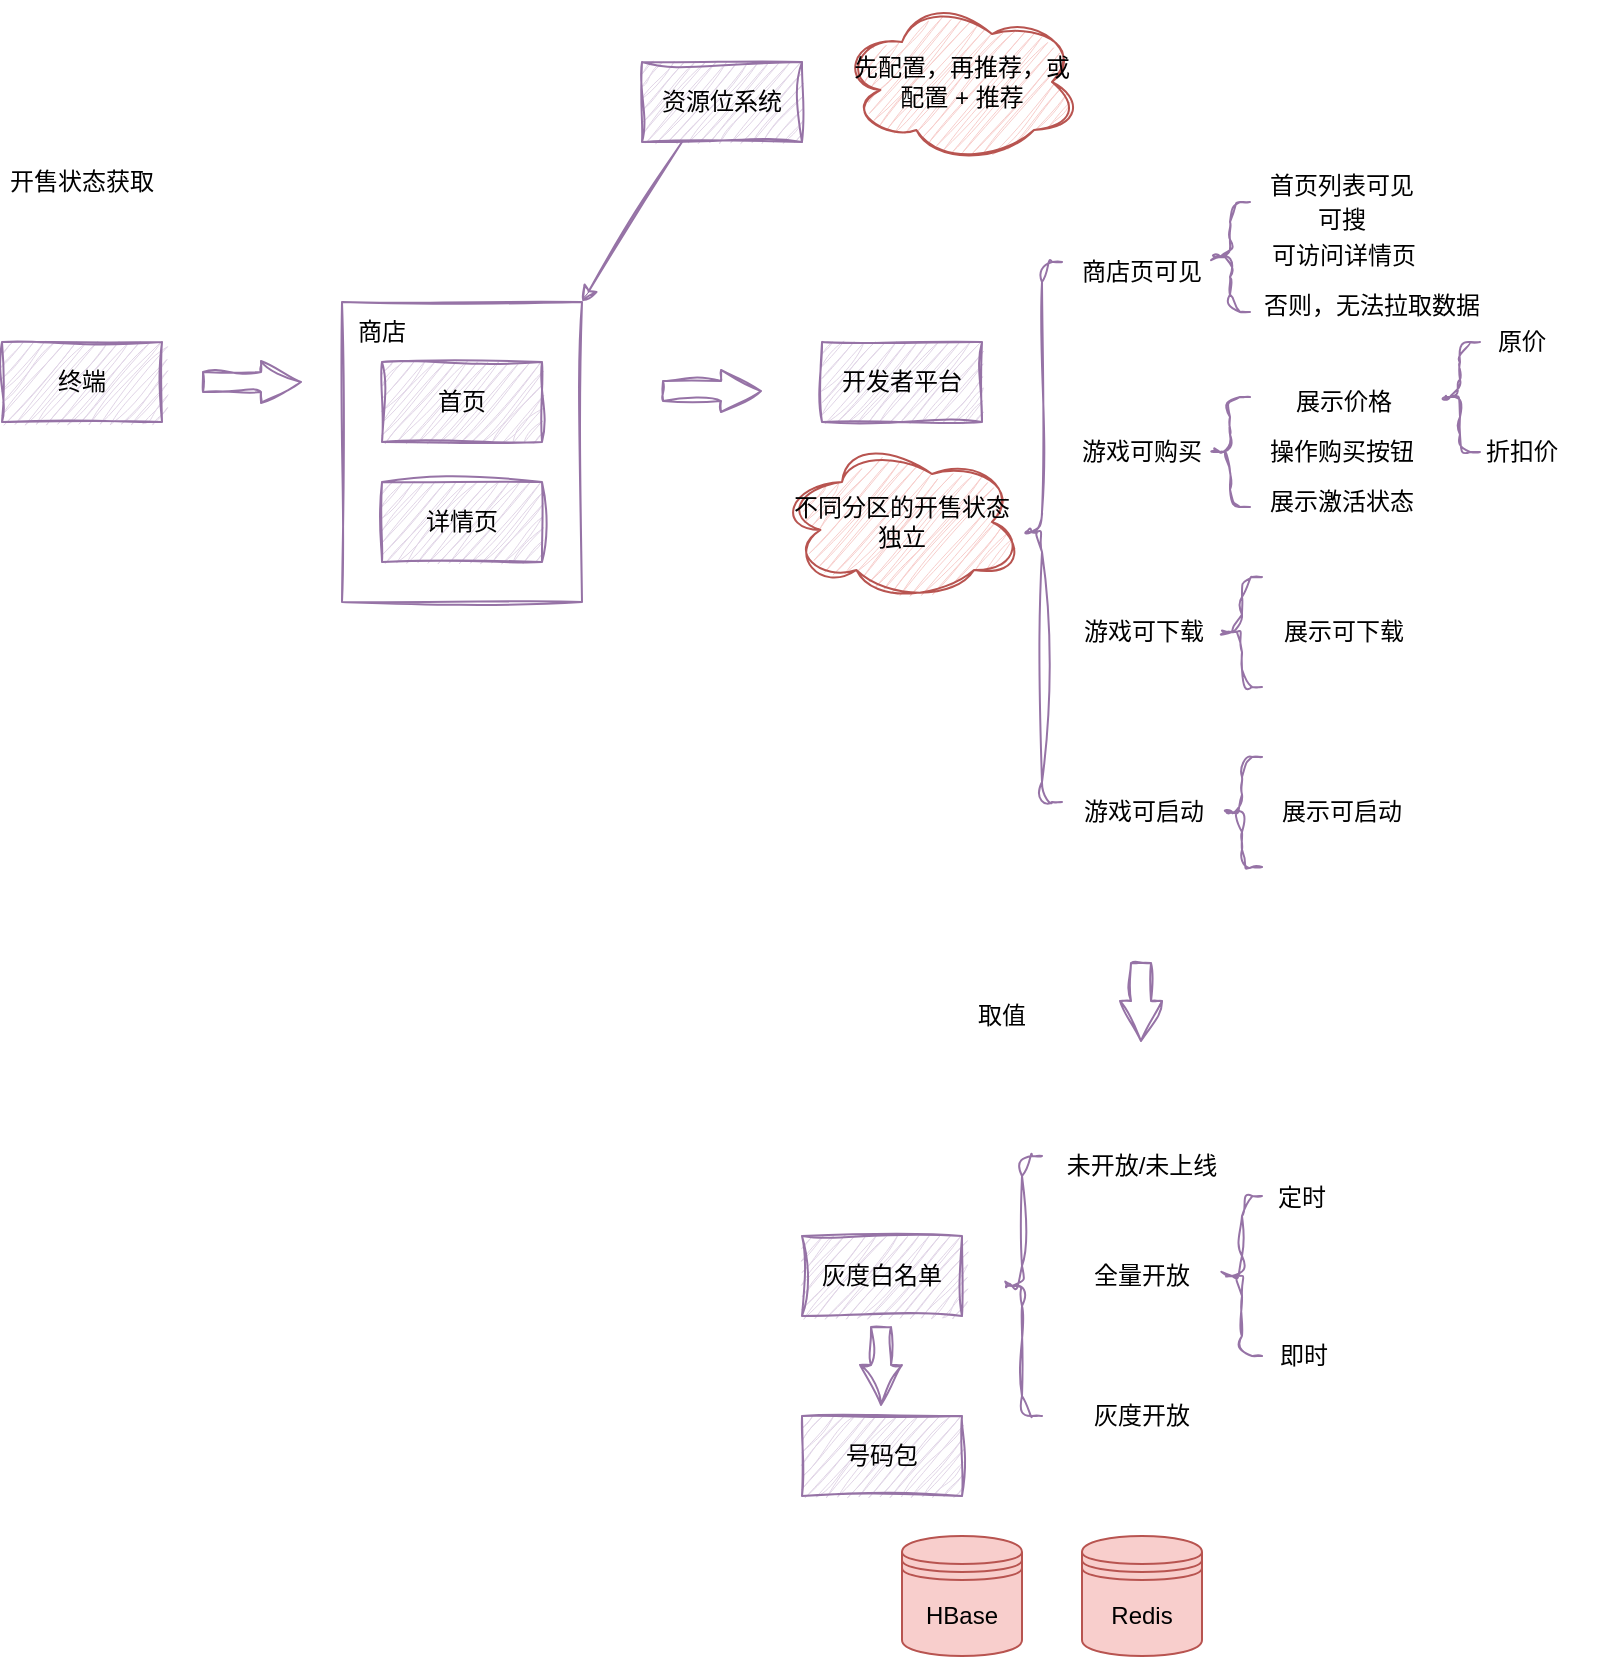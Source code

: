 <mxfile version="21.6.6" type="github">
  <diagram name="第 1 页" id="RN8D6trhCSr_xTsAeLv5">
    <mxGraphModel dx="1525" dy="2227" grid="1" gridSize="10" guides="1" tooltips="1" connect="1" arrows="1" fold="1" page="1" pageScale="1" pageWidth="827" pageHeight="1169" math="0" shadow="0">
      <root>
        <mxCell id="0" />
        <mxCell id="1" parent="0" />
        <mxCell id="tqhBYrK17Wl8zSmaN2CT-5" value="" style="rounded=0;whiteSpace=wrap;html=1;fillColor=none;sketch=1;curveFitting=1;jiggle=2;strokeColor=#9673a6;" vertex="1" parent="1">
          <mxGeometry x="170" y="120" width="120" height="150" as="geometry" />
        </mxCell>
        <mxCell id="tqhBYrK17Wl8zSmaN2CT-1" value="开售状态获取" style="rounded=0;whiteSpace=wrap;html=1;fillColor=none;sketch=1;curveFitting=1;jiggle=2;strokeColor=none;" vertex="1" parent="1">
          <mxGeometry y="40" width="80" height="40" as="geometry" />
        </mxCell>
        <mxCell id="tqhBYrK17Wl8zSmaN2CT-2" value="终端" style="rounded=0;whiteSpace=wrap;html=1;fillColor=#e1d5e7;sketch=1;curveFitting=1;jiggle=2;strokeColor=#9673a6;" vertex="1" parent="1">
          <mxGeometry y="140" width="80" height="40" as="geometry" />
        </mxCell>
        <mxCell id="tqhBYrK17Wl8zSmaN2CT-3" value="首页" style="rounded=0;whiteSpace=wrap;html=1;fillColor=#e1d5e7;sketch=1;curveFitting=1;jiggle=2;strokeColor=#9673a6;" vertex="1" parent="1">
          <mxGeometry x="190" y="150" width="80" height="40" as="geometry" />
        </mxCell>
        <mxCell id="tqhBYrK17Wl8zSmaN2CT-4" value="开发者平台" style="rounded=0;whiteSpace=wrap;html=1;fillColor=#e1d5e7;sketch=1;curveFitting=1;jiggle=2;strokeColor=#9673a6;" vertex="1" parent="1">
          <mxGeometry x="410" y="140" width="80" height="40" as="geometry" />
        </mxCell>
        <mxCell id="tqhBYrK17Wl8zSmaN2CT-6" value="详情页" style="rounded=0;whiteSpace=wrap;html=1;fillColor=#e1d5e7;sketch=1;curveFitting=1;jiggle=2;strokeColor=#9673a6;" vertex="1" parent="1">
          <mxGeometry x="190" y="210" width="80" height="40" as="geometry" />
        </mxCell>
        <mxCell id="tqhBYrK17Wl8zSmaN2CT-7" value="商店" style="rounded=0;whiteSpace=wrap;html=1;fillColor=none;sketch=1;curveFitting=1;jiggle=2;strokeColor=none;" vertex="1" parent="1">
          <mxGeometry x="170" y="120" width="40" height="30" as="geometry" />
        </mxCell>
        <mxCell id="tqhBYrK17Wl8zSmaN2CT-8" value="" style="shape=curlyBracket;whiteSpace=wrap;html=1;rounded=1;labelPosition=left;verticalLabelPosition=middle;align=right;verticalAlign=middle;fillColor=none;strokeColor=#9673a6;sketch=1;curveFitting=1;jiggle=2;" vertex="1" parent="1">
          <mxGeometry x="510" y="100" width="20" height="270" as="geometry" />
        </mxCell>
        <mxCell id="tqhBYrK17Wl8zSmaN2CT-9" value="商店页可见" style="rounded=0;whiteSpace=wrap;html=1;fillColor=none;sketch=1;curveFitting=1;jiggle=2;strokeColor=none;" vertex="1" parent="1">
          <mxGeometry x="530" y="90" width="80" height="30" as="geometry" />
        </mxCell>
        <mxCell id="tqhBYrK17Wl8zSmaN2CT-10" value="游戏可购买" style="rounded=0;whiteSpace=wrap;html=1;fillColor=none;sketch=1;curveFitting=1;jiggle=2;strokeColor=none;" vertex="1" parent="1">
          <mxGeometry x="530" y="180" width="80" height="30" as="geometry" />
        </mxCell>
        <mxCell id="tqhBYrK17Wl8zSmaN2CT-11" value="游戏可下载" style="rounded=0;whiteSpace=wrap;html=1;fillColor=none;sketch=1;curveFitting=1;jiggle=2;strokeColor=none;" vertex="1" parent="1">
          <mxGeometry x="531" y="270" width="80" height="30" as="geometry" />
        </mxCell>
        <mxCell id="tqhBYrK17Wl8zSmaN2CT-12" value="游戏可启动" style="rounded=0;whiteSpace=wrap;html=1;fillColor=none;sketch=1;curveFitting=1;jiggle=2;strokeColor=none;" vertex="1" parent="1">
          <mxGeometry x="531" y="360" width="80" height="30" as="geometry" />
        </mxCell>
        <mxCell id="tqhBYrK17Wl8zSmaN2CT-13" value="" style="shape=flexArrow;endArrow=classic;html=1;rounded=0;endWidth=10;endSize=6.33;fillColor=none;strokeColor=#9673a6;sketch=1;curveFitting=1;jiggle=2;" edge="1" parent="1">
          <mxGeometry width="50" height="50" relative="1" as="geometry">
            <mxPoint x="569.5" y="450" as="sourcePoint" />
            <mxPoint x="569.5" y="490" as="targetPoint" />
          </mxGeometry>
        </mxCell>
        <mxCell id="tqhBYrK17Wl8zSmaN2CT-14" value="" style="shape=curlyBracket;whiteSpace=wrap;html=1;rounded=1;labelPosition=left;verticalLabelPosition=middle;align=right;verticalAlign=middle;fillColor=none;strokeColor=#9673a6;sketch=1;curveFitting=1;jiggle=2;" vertex="1" parent="1">
          <mxGeometry x="500" y="547" width="20" height="130" as="geometry" />
        </mxCell>
        <mxCell id="tqhBYrK17Wl8zSmaN2CT-15" value="未开放/未上线" style="rounded=0;whiteSpace=wrap;html=1;fillColor=none;sketch=1;curveFitting=1;jiggle=2;strokeColor=none;" vertex="1" parent="1">
          <mxGeometry x="530" y="537" width="80" height="30" as="geometry" />
        </mxCell>
        <mxCell id="tqhBYrK17Wl8zSmaN2CT-16" value="全量开放" style="rounded=0;whiteSpace=wrap;html=1;fillColor=none;sketch=1;curveFitting=1;jiggle=2;strokeColor=none;" vertex="1" parent="1">
          <mxGeometry x="530" y="592" width="80" height="30" as="geometry" />
        </mxCell>
        <mxCell id="tqhBYrK17Wl8zSmaN2CT-17" value="灰度开放" style="rounded=0;whiteSpace=wrap;html=1;fillColor=none;sketch=1;curveFitting=1;jiggle=2;strokeColor=none;" vertex="1" parent="1">
          <mxGeometry x="530" y="662" width="80" height="30" as="geometry" />
        </mxCell>
        <mxCell id="tqhBYrK17Wl8zSmaN2CT-18" value="" style="shape=curlyBracket;whiteSpace=wrap;html=1;rounded=1;labelPosition=left;verticalLabelPosition=middle;align=right;verticalAlign=middle;fillColor=none;strokeColor=#9673a6;sketch=1;curveFitting=1;jiggle=2;" vertex="1" parent="1">
          <mxGeometry x="610" y="567" width="20" height="80" as="geometry" />
        </mxCell>
        <mxCell id="tqhBYrK17Wl8zSmaN2CT-19" value="定时" style="rounded=0;whiteSpace=wrap;html=1;fillColor=none;sketch=1;curveFitting=1;jiggle=2;strokeColor=none;" vertex="1" parent="1">
          <mxGeometry x="610" y="553" width="80" height="30" as="geometry" />
        </mxCell>
        <mxCell id="tqhBYrK17Wl8zSmaN2CT-20" value="即时" style="rounded=0;whiteSpace=wrap;html=1;fillColor=none;sketch=1;curveFitting=1;jiggle=2;strokeColor=none;" vertex="1" parent="1">
          <mxGeometry x="611" y="632" width="80" height="30" as="geometry" />
        </mxCell>
        <mxCell id="tqhBYrK17Wl8zSmaN2CT-21" value="" style="shape=flexArrow;endArrow=classic;html=1;rounded=0;endWidth=10;endSize=6.33;fillColor=none;strokeColor=#9673a6;sketch=1;curveFitting=1;jiggle=2;" edge="1" parent="1">
          <mxGeometry width="50" height="50" relative="1" as="geometry">
            <mxPoint x="100" y="160" as="sourcePoint" />
            <mxPoint x="150" y="160" as="targetPoint" />
          </mxGeometry>
        </mxCell>
        <mxCell id="tqhBYrK17Wl8zSmaN2CT-22" value="" style="shape=flexArrow;endArrow=classic;html=1;rounded=0;endWidth=10;endSize=6.33;fillColor=none;strokeColor=#9673a6;sketch=1;curveFitting=1;jiggle=2;" edge="1" parent="1">
          <mxGeometry width="50" height="50" relative="1" as="geometry">
            <mxPoint x="330" y="164.5" as="sourcePoint" />
            <mxPoint x="380" y="164.5" as="targetPoint" />
          </mxGeometry>
        </mxCell>
        <mxCell id="tqhBYrK17Wl8zSmaN2CT-23" value="取值" style="rounded=0;whiteSpace=wrap;html=1;fillColor=none;sketch=1;curveFitting=1;jiggle=2;strokeColor=none;" vertex="1" parent="1">
          <mxGeometry x="460" y="457" width="80" height="40" as="geometry" />
        </mxCell>
        <mxCell id="tqhBYrK17Wl8zSmaN2CT-24" value="灰度白名单" style="rounded=0;whiteSpace=wrap;html=1;fillColor=#e1d5e7;sketch=1;curveFitting=1;jiggle=2;strokeColor=#9673a6;" vertex="1" parent="1">
          <mxGeometry x="400" y="587" width="80" height="40" as="geometry" />
        </mxCell>
        <mxCell id="tqhBYrK17Wl8zSmaN2CT-25" value="号码包" style="rounded=0;whiteSpace=wrap;html=1;fillColor=#e1d5e7;sketch=1;curveFitting=1;jiggle=2;strokeColor=#9673a6;" vertex="1" parent="1">
          <mxGeometry x="400" y="677" width="80" height="40" as="geometry" />
        </mxCell>
        <mxCell id="tqhBYrK17Wl8zSmaN2CT-26" value="" style="shape=flexArrow;endArrow=classic;html=1;rounded=0;endWidth=10;endSize=6.33;fillColor=none;strokeColor=#9673a6;sketch=1;curveFitting=1;jiggle=2;" edge="1" parent="1">
          <mxGeometry width="50" height="50" relative="1" as="geometry">
            <mxPoint x="439.5" y="632" as="sourcePoint" />
            <mxPoint x="439.5" y="672" as="targetPoint" />
          </mxGeometry>
        </mxCell>
        <mxCell id="tqhBYrK17Wl8zSmaN2CT-27" value="资源位系统" style="rounded=0;whiteSpace=wrap;html=1;fillColor=#e1d5e7;sketch=1;curveFitting=1;jiggle=2;strokeColor=#9673a6;" vertex="1" parent="1">
          <mxGeometry x="320" width="80" height="40" as="geometry" />
        </mxCell>
        <mxCell id="tqhBYrK17Wl8zSmaN2CT-28" value="" style="endArrow=classic;html=1;rounded=0;exitX=0.25;exitY=1;exitDx=0;exitDy=0;entryX=1;entryY=0;entryDx=0;entryDy=0;sketch=1;curveFitting=1;jiggle=2;fillColor=#e1d5e7;strokeColor=#9673a6;" edge="1" parent="1" source="tqhBYrK17Wl8zSmaN2CT-27" target="tqhBYrK17Wl8zSmaN2CT-5">
          <mxGeometry width="50" height="50" relative="1" as="geometry">
            <mxPoint x="210" y="70" as="sourcePoint" />
            <mxPoint x="260" y="20" as="targetPoint" />
          </mxGeometry>
        </mxCell>
        <mxCell id="tqhBYrK17Wl8zSmaN2CT-30" value="先配置，再推荐，或配置 + 推荐" style="ellipse;shape=cloud;whiteSpace=wrap;html=1;fillColor=#f8cecc;strokeColor=#b85450;sketch=1;curveFitting=1;jiggle=2;" vertex="1" parent="1">
          <mxGeometry x="420" y="-30" width="120" height="80" as="geometry" />
        </mxCell>
        <mxCell id="tqhBYrK17Wl8zSmaN2CT-32" value="HBase" style="shape=datastore;whiteSpace=wrap;html=1;fillColor=#f8cecc;strokeColor=#b85450;" vertex="1" parent="1">
          <mxGeometry x="450" y="737" width="60" height="60" as="geometry" />
        </mxCell>
        <mxCell id="tqhBYrK17Wl8zSmaN2CT-33" value="Redis" style="shape=datastore;whiteSpace=wrap;html=1;fillColor=#f8cecc;strokeColor=#b85450;" vertex="1" parent="1">
          <mxGeometry x="540" y="737" width="60" height="60" as="geometry" />
        </mxCell>
        <mxCell id="tqhBYrK17Wl8zSmaN2CT-34" value="" style="shape=curlyBracket;whiteSpace=wrap;html=1;rounded=1;labelPosition=left;verticalLabelPosition=middle;align=right;verticalAlign=middle;fillColor=none;strokeColor=#9673a6;sketch=1;curveFitting=1;jiggle=2;size=0.5;" vertex="1" parent="1">
          <mxGeometry x="604" y="70" width="20" height="55" as="geometry" />
        </mxCell>
        <mxCell id="tqhBYrK17Wl8zSmaN2CT-35" value="首页列表可见" style="rounded=0;whiteSpace=wrap;html=1;fillColor=none;sketch=1;curveFitting=1;jiggle=2;strokeColor=none;" vertex="1" parent="1">
          <mxGeometry x="630" y="42" width="80" height="40" as="geometry" />
        </mxCell>
        <mxCell id="tqhBYrK17Wl8zSmaN2CT-36" value="可搜" style="rounded=0;whiteSpace=wrap;html=1;fillColor=none;sketch=1;curveFitting=1;jiggle=2;strokeColor=none;" vertex="1" parent="1">
          <mxGeometry x="630" y="59" width="80" height="40" as="geometry" />
        </mxCell>
        <mxCell id="tqhBYrK17Wl8zSmaN2CT-37" value="可访问详情页" style="rounded=0;whiteSpace=wrap;html=1;fillColor=none;sketch=1;curveFitting=1;jiggle=2;strokeColor=none;" vertex="1" parent="1">
          <mxGeometry x="631" y="77" width="80" height="40" as="geometry" />
        </mxCell>
        <mxCell id="tqhBYrK17Wl8zSmaN2CT-38" value="否则，无法拉取数据" style="rounded=0;whiteSpace=wrap;html=1;fillColor=none;sketch=1;curveFitting=1;jiggle=2;strokeColor=none;" vertex="1" parent="1">
          <mxGeometry x="630" y="102" width="110" height="40" as="geometry" />
        </mxCell>
        <mxCell id="tqhBYrK17Wl8zSmaN2CT-39" value="" style="shape=curlyBracket;whiteSpace=wrap;html=1;rounded=1;labelPosition=left;verticalLabelPosition=middle;align=right;verticalAlign=middle;fillColor=none;strokeColor=#9673a6;sketch=1;curveFitting=1;jiggle=2;size=0.5;" vertex="1" parent="1">
          <mxGeometry x="604" y="167.5" width="20" height="55" as="geometry" />
        </mxCell>
        <mxCell id="tqhBYrK17Wl8zSmaN2CT-41" value="展示价格" style="rounded=0;whiteSpace=wrap;html=1;fillColor=none;sketch=1;curveFitting=1;jiggle=2;strokeColor=none;" vertex="1" parent="1">
          <mxGeometry x="631" y="150" width="80" height="40" as="geometry" />
        </mxCell>
        <mxCell id="tqhBYrK17Wl8zSmaN2CT-42" value="操作购买按钮" style="rounded=0;whiteSpace=wrap;html=1;fillColor=none;sketch=1;curveFitting=1;jiggle=2;strokeColor=none;" vertex="1" parent="1">
          <mxGeometry x="630" y="175" width="80" height="40" as="geometry" />
        </mxCell>
        <mxCell id="tqhBYrK17Wl8zSmaN2CT-43" value="展示激活状态" style="rounded=0;whiteSpace=wrap;html=1;fillColor=none;sketch=1;curveFitting=1;jiggle=2;strokeColor=none;" vertex="1" parent="1">
          <mxGeometry x="630" y="200" width="80" height="40" as="geometry" />
        </mxCell>
        <mxCell id="tqhBYrK17Wl8zSmaN2CT-44" value="" style="shape=curlyBracket;whiteSpace=wrap;html=1;rounded=1;labelPosition=left;verticalLabelPosition=middle;align=right;verticalAlign=middle;fillColor=none;strokeColor=#9673a6;sketch=1;curveFitting=1;jiggle=2;size=0.5;" vertex="1" parent="1">
          <mxGeometry x="610" y="257.5" width="20" height="55" as="geometry" />
        </mxCell>
        <mxCell id="tqhBYrK17Wl8zSmaN2CT-47" value="展示可下载" style="rounded=0;whiteSpace=wrap;html=1;fillColor=none;sketch=1;curveFitting=1;jiggle=2;strokeColor=none;" vertex="1" parent="1">
          <mxGeometry x="631" y="265" width="80" height="40" as="geometry" />
        </mxCell>
        <mxCell id="tqhBYrK17Wl8zSmaN2CT-48" value="" style="shape=curlyBracket;whiteSpace=wrap;html=1;rounded=1;labelPosition=left;verticalLabelPosition=middle;align=right;verticalAlign=middle;fillColor=none;strokeColor=#9673a6;sketch=1;curveFitting=1;jiggle=2;size=0.5;" vertex="1" parent="1">
          <mxGeometry x="610" y="347.5" width="20" height="55" as="geometry" />
        </mxCell>
        <mxCell id="tqhBYrK17Wl8zSmaN2CT-49" value="展示可启动" style="rounded=0;whiteSpace=wrap;html=1;fillColor=none;sketch=1;curveFitting=1;jiggle=2;strokeColor=none;" vertex="1" parent="1">
          <mxGeometry x="630" y="355" width="80" height="40" as="geometry" />
        </mxCell>
        <mxCell id="tqhBYrK17Wl8zSmaN2CT-50" value="" style="shape=curlyBracket;whiteSpace=wrap;html=1;rounded=1;labelPosition=left;verticalLabelPosition=middle;align=right;verticalAlign=middle;fillColor=none;strokeColor=#9673a6;sketch=1;curveFitting=1;jiggle=2;size=0.5;" vertex="1" parent="1">
          <mxGeometry x="719" y="140" width="20" height="55" as="geometry" />
        </mxCell>
        <mxCell id="tqhBYrK17Wl8zSmaN2CT-52" value="原价" style="rounded=0;whiteSpace=wrap;html=1;fillColor=none;sketch=1;curveFitting=1;jiggle=2;strokeColor=none;" vertex="1" parent="1">
          <mxGeometry x="720" y="120" width="80" height="40" as="geometry" />
        </mxCell>
        <mxCell id="tqhBYrK17Wl8zSmaN2CT-53" value="折扣价" style="rounded=0;whiteSpace=wrap;html=1;fillColor=none;sketch=1;curveFitting=1;jiggle=2;strokeColor=none;" vertex="1" parent="1">
          <mxGeometry x="720" y="175" width="80" height="40" as="geometry" />
        </mxCell>
        <mxCell id="tqhBYrK17Wl8zSmaN2CT-54" value="不同分区的开售状态独立" style="ellipse;shape=cloud;whiteSpace=wrap;html=1;fillColor=#f8cecc;strokeColor=#b85450;sketch=1;curveFitting=1;jiggle=2;" vertex="1" parent="1">
          <mxGeometry x="390" y="190" width="120" height="80" as="geometry" />
        </mxCell>
      </root>
    </mxGraphModel>
  </diagram>
</mxfile>
